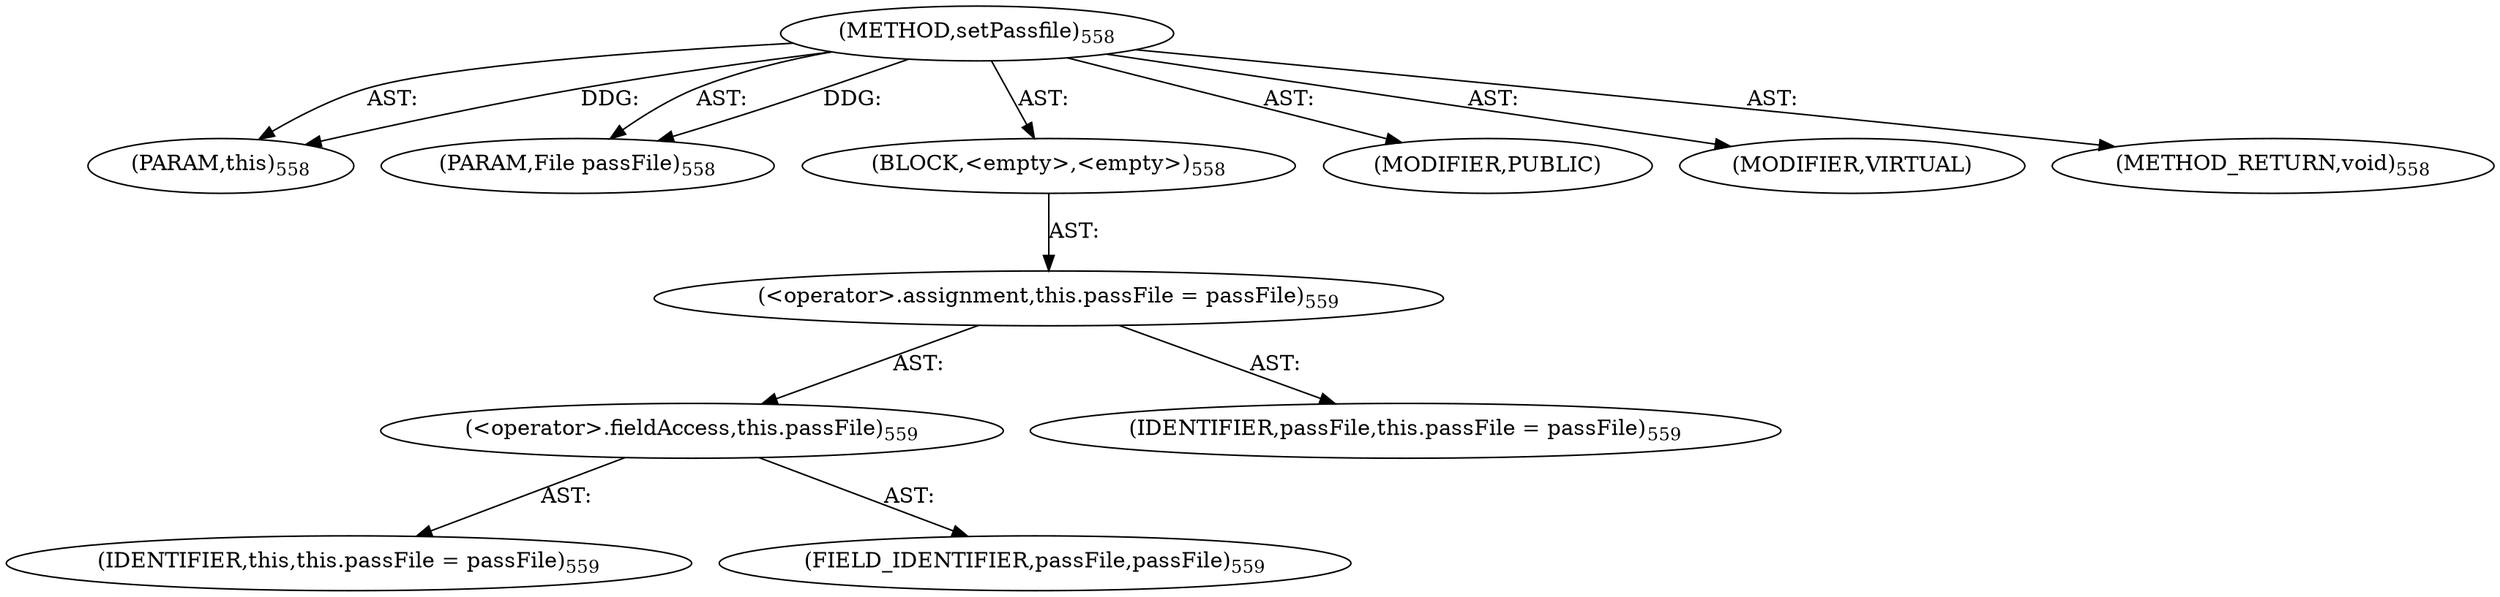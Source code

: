digraph "setPassfile" {  
"111669149712" [label = <(METHOD,setPassfile)<SUB>558</SUB>> ]
"115964117006" [label = <(PARAM,this)<SUB>558</SUB>> ]
"115964117036" [label = <(PARAM,File passFile)<SUB>558</SUB>> ]
"25769803859" [label = <(BLOCK,&lt;empty&gt;,&lt;empty&gt;)<SUB>558</SUB>> ]
"30064771399" [label = <(&lt;operator&gt;.assignment,this.passFile = passFile)<SUB>559</SUB>> ]
"30064771400" [label = <(&lt;operator&gt;.fieldAccess,this.passFile)<SUB>559</SUB>> ]
"68719476786" [label = <(IDENTIFIER,this,this.passFile = passFile)<SUB>559</SUB>> ]
"55834574927" [label = <(FIELD_IDENTIFIER,passFile,passFile)<SUB>559</SUB>> ]
"68719477032" [label = <(IDENTIFIER,passFile,this.passFile = passFile)<SUB>559</SUB>> ]
"133143986234" [label = <(MODIFIER,PUBLIC)> ]
"133143986235" [label = <(MODIFIER,VIRTUAL)> ]
"128849018896" [label = <(METHOD_RETURN,void)<SUB>558</SUB>> ]
  "111669149712" -> "115964117006"  [ label = "AST: "] 
  "111669149712" -> "115964117036"  [ label = "AST: "] 
  "111669149712" -> "25769803859"  [ label = "AST: "] 
  "111669149712" -> "133143986234"  [ label = "AST: "] 
  "111669149712" -> "133143986235"  [ label = "AST: "] 
  "111669149712" -> "128849018896"  [ label = "AST: "] 
  "25769803859" -> "30064771399"  [ label = "AST: "] 
  "30064771399" -> "30064771400"  [ label = "AST: "] 
  "30064771399" -> "68719477032"  [ label = "AST: "] 
  "30064771400" -> "68719476786"  [ label = "AST: "] 
  "30064771400" -> "55834574927"  [ label = "AST: "] 
  "111669149712" -> "115964117006"  [ label = "DDG: "] 
  "111669149712" -> "115964117036"  [ label = "DDG: "] 
}
